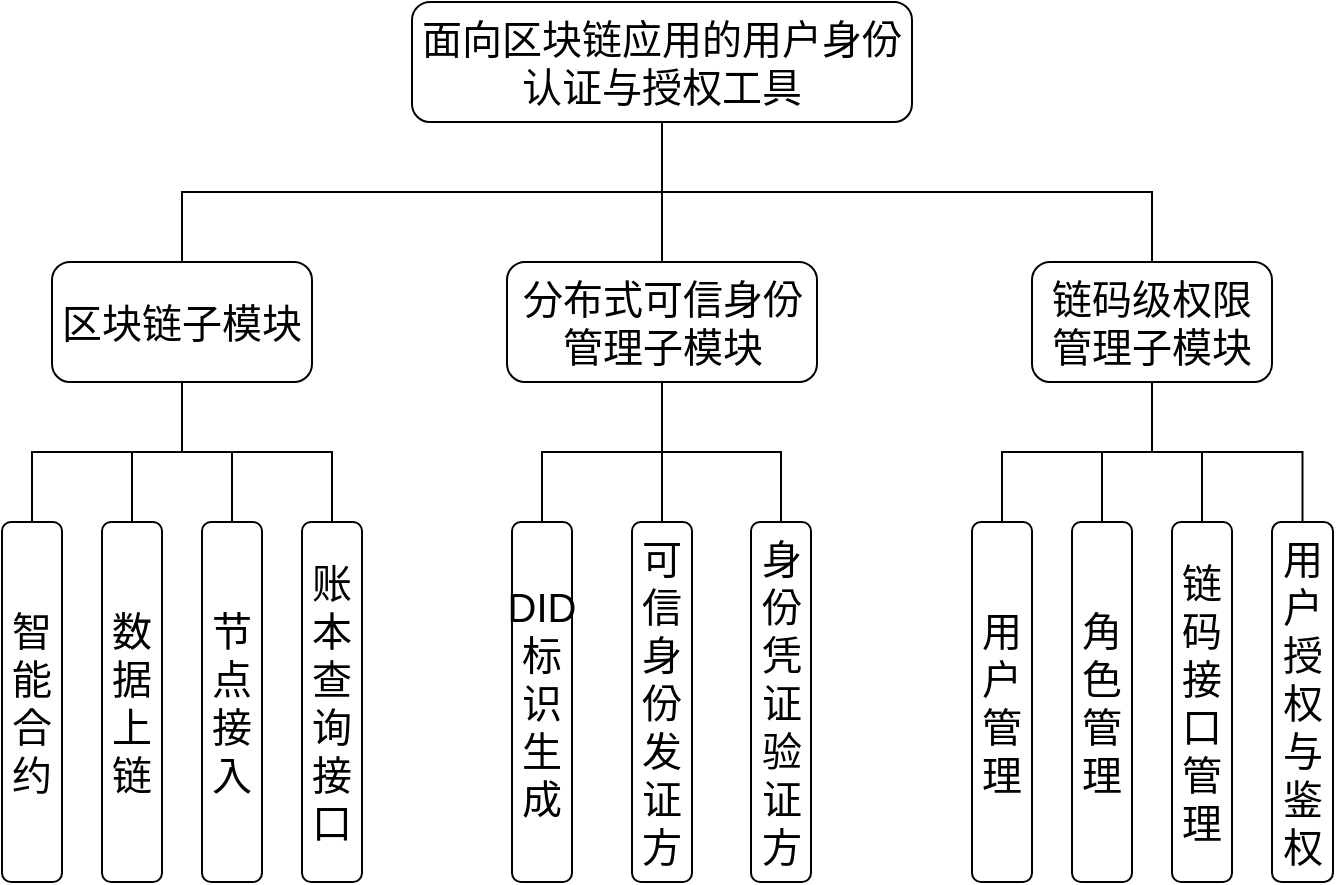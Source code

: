 <mxfile version="18.0.0" type="github">
  <diagram id="ghcUfPf-tJmSUkZoqm0j" name="Page-1">
    <mxGraphModel dx="1209" dy="773" grid="1" gridSize="10" guides="1" tooltips="1" connect="1" arrows="1" fold="1" page="1" pageScale="1" pageWidth="827" pageHeight="1169" math="0" shadow="0">
      <root>
        <mxCell id="0" />
        <mxCell id="1" parent="0" />
        <mxCell id="dAincey384vPkBa2ydyc-23" style="edgeStyle=orthogonalEdgeStyle;rounded=0;orthogonalLoop=1;jettySize=auto;html=1;exitX=0.5;exitY=1;exitDx=0;exitDy=0;entryX=0.5;entryY=0;entryDx=0;entryDy=0;fontFamily=Helvetica;endArrow=none;endFill=0;fontSize=20;" parent="1" source="dAincey384vPkBa2ydyc-1" target="dAincey384vPkBa2ydyc-3" edge="1">
          <mxGeometry relative="1" as="geometry" />
        </mxCell>
        <mxCell id="dAincey384vPkBa2ydyc-1" value="面向区块链应用的用户身份认证与授权工具" style="rounded=1;whiteSpace=wrap;html=1;fontSize=20;" parent="1" vertex="1">
          <mxGeometry x="260" y="60" width="250" height="60" as="geometry" />
        </mxCell>
        <mxCell id="dAincey384vPkBa2ydyc-25" style="edgeStyle=orthogonalEdgeStyle;rounded=0;orthogonalLoop=1;jettySize=auto;html=1;exitX=0.5;exitY=0;exitDx=0;exitDy=0;entryX=0.5;entryY=1;entryDx=0;entryDy=0;fontFamily=Helvetica;endArrow=none;endFill=0;fontSize=20;" parent="1" source="dAincey384vPkBa2ydyc-2" target="dAincey384vPkBa2ydyc-1" edge="1">
          <mxGeometry relative="1" as="geometry" />
        </mxCell>
        <mxCell id="dAincey384vPkBa2ydyc-2" value="区块链子模块" style="rounded=1;whiteSpace=wrap;html=1;fontSize=20;" parent="1" vertex="1">
          <mxGeometry x="80" y="190" width="130" height="60" as="geometry" />
        </mxCell>
        <mxCell id="dAincey384vPkBa2ydyc-3" value="分布式可信身份管理子模块" style="rounded=1;whiteSpace=wrap;html=1;fontSize=20;" parent="1" vertex="1">
          <mxGeometry x="307.5" y="190" width="155" height="60" as="geometry" />
        </mxCell>
        <mxCell id="dAincey384vPkBa2ydyc-24" style="edgeStyle=orthogonalEdgeStyle;rounded=0;orthogonalLoop=1;jettySize=auto;html=1;exitX=0.5;exitY=0;exitDx=0;exitDy=0;fontFamily=Helvetica;endArrow=none;endFill=0;fontSize=20;" parent="1" source="dAincey384vPkBa2ydyc-4" target="dAincey384vPkBa2ydyc-1" edge="1">
          <mxGeometry relative="1" as="geometry" />
        </mxCell>
        <mxCell id="yx5_RM5pmbJ3CRORuYup-3" style="edgeStyle=orthogonalEdgeStyle;rounded=0;sketch=0;orthogonalLoop=1;jettySize=auto;html=1;exitX=0.5;exitY=1;exitDx=0;exitDy=0;fontSize=20;endArrow=none;endFill=0;" edge="1" parent="1" source="dAincey384vPkBa2ydyc-4" target="yx5_RM5pmbJ3CRORuYup-1">
          <mxGeometry relative="1" as="geometry" />
        </mxCell>
        <mxCell id="dAincey384vPkBa2ydyc-4" value="链码级权限管理子模块" style="rounded=1;whiteSpace=wrap;html=1;fontSize=20;" parent="1" vertex="1">
          <mxGeometry x="570" y="190" width="120" height="60" as="geometry" />
        </mxCell>
        <mxCell id="ghlnTZ6Yw8bAaXHbQsck-3" style="edgeStyle=orthogonalEdgeStyle;rounded=0;orthogonalLoop=1;jettySize=auto;html=1;exitX=0.5;exitY=0;exitDx=0;exitDy=0;entryX=0.5;entryY=1;entryDx=0;entryDy=0;fontSize=20;endArrow=none;endFill=0;" parent="1" source="dAincey384vPkBa2ydyc-5" target="dAincey384vPkBa2ydyc-2" edge="1">
          <mxGeometry relative="1" as="geometry" />
        </mxCell>
        <mxCell id="dAincey384vPkBa2ydyc-5" value="智能合约" style="rounded=1;whiteSpace=wrap;html=1;imageWidth=24;imageHeight=24;fontSize=20;flipH=1;" parent="1" vertex="1">
          <mxGeometry x="55" y="320" width="30" height="180" as="geometry" />
        </mxCell>
        <mxCell id="ghlnTZ6Yw8bAaXHbQsck-4" style="edgeStyle=orthogonalEdgeStyle;rounded=0;orthogonalLoop=1;jettySize=auto;html=1;exitX=0.5;exitY=0;exitDx=0;exitDy=0;entryX=0.5;entryY=1;entryDx=0;entryDy=0;fontSize=20;endArrow=none;endFill=0;" parent="1" source="dAincey384vPkBa2ydyc-6" target="dAincey384vPkBa2ydyc-2" edge="1">
          <mxGeometry relative="1" as="geometry" />
        </mxCell>
        <mxCell id="dAincey384vPkBa2ydyc-6" value="数据上链" style="rounded=1;whiteSpace=wrap;html=1;imageWidth=24;imageHeight=24;fontSize=20;flipH=1;" parent="1" vertex="1">
          <mxGeometry x="105" y="320" width="30" height="180" as="geometry" />
        </mxCell>
        <mxCell id="ghlnTZ6Yw8bAaXHbQsck-5" style="edgeStyle=orthogonalEdgeStyle;rounded=0;orthogonalLoop=1;jettySize=auto;html=1;exitX=0.5;exitY=0;exitDx=0;exitDy=0;entryX=0.5;entryY=1;entryDx=0;entryDy=0;fontSize=20;endArrow=none;endFill=0;" parent="1" source="dAincey384vPkBa2ydyc-7" target="dAincey384vPkBa2ydyc-2" edge="1">
          <mxGeometry relative="1" as="geometry" />
        </mxCell>
        <mxCell id="dAincey384vPkBa2ydyc-7" value="节点接入" style="rounded=1;whiteSpace=wrap;html=1;imageWidth=24;imageHeight=24;fontSize=20;flipH=1;" parent="1" vertex="1">
          <mxGeometry x="155" y="320" width="30" height="180" as="geometry" />
        </mxCell>
        <mxCell id="ghlnTZ6Yw8bAaXHbQsck-6" style="edgeStyle=orthogonalEdgeStyle;rounded=0;orthogonalLoop=1;jettySize=auto;html=1;exitX=0.5;exitY=0;exitDx=0;exitDy=0;fontSize=20;endArrow=none;endFill=0;" parent="1" source="dAincey384vPkBa2ydyc-8" target="dAincey384vPkBa2ydyc-2" edge="1">
          <mxGeometry relative="1" as="geometry" />
        </mxCell>
        <mxCell id="dAincey384vPkBa2ydyc-8" value="账本查询接口" style="rounded=1;whiteSpace=wrap;html=1;imageWidth=24;imageHeight=24;fontSize=20;flipH=1;" parent="1" vertex="1">
          <mxGeometry x="205" y="320" width="30" height="180" as="geometry" />
        </mxCell>
        <mxCell id="ghlnTZ6Yw8bAaXHbQsck-8" style="edgeStyle=orthogonalEdgeStyle;rounded=0;orthogonalLoop=1;jettySize=auto;html=1;exitX=0.5;exitY=0;exitDx=0;exitDy=0;fontSize=20;endArrow=none;endFill=0;" parent="1" source="dAincey384vPkBa2ydyc-9" target="dAincey384vPkBa2ydyc-3" edge="1">
          <mxGeometry relative="1" as="geometry" />
        </mxCell>
        <mxCell id="dAincey384vPkBa2ydyc-9" value="DID标识生成" style="rounded=1;whiteSpace=wrap;html=1;fontFamily=Helvetica;imageWidth=24;imageHeight=24;fontSize=20;flipH=1;" parent="1" vertex="1">
          <mxGeometry x="310" y="320" width="30" height="180" as="geometry" />
        </mxCell>
        <mxCell id="ghlnTZ6Yw8bAaXHbQsck-7" style="edgeStyle=orthogonalEdgeStyle;rounded=0;orthogonalLoop=1;jettySize=auto;html=1;exitX=0.5;exitY=0;exitDx=0;exitDy=0;entryX=0.5;entryY=1;entryDx=0;entryDy=0;fontSize=20;endArrow=none;endFill=0;" parent="1" source="dAincey384vPkBa2ydyc-10" target="dAincey384vPkBa2ydyc-3" edge="1">
          <mxGeometry relative="1" as="geometry" />
        </mxCell>
        <mxCell id="dAincey384vPkBa2ydyc-10" value="可信身份发证方" style="rounded=1;whiteSpace=wrap;html=1;fontFamily=Helvetica;imageWidth=24;imageHeight=24;fontSize=20;flipH=1;" parent="1" vertex="1">
          <mxGeometry x="370" y="320" width="30" height="180" as="geometry" />
        </mxCell>
        <mxCell id="ghlnTZ6Yw8bAaXHbQsck-9" style="edgeStyle=orthogonalEdgeStyle;rounded=0;orthogonalLoop=1;jettySize=auto;html=1;exitX=0.5;exitY=0;exitDx=0;exitDy=0;fontSize=20;endArrow=none;endFill=0;" parent="1" source="dAincey384vPkBa2ydyc-11" target="dAincey384vPkBa2ydyc-3" edge="1">
          <mxGeometry relative="1" as="geometry" />
        </mxCell>
        <mxCell id="dAincey384vPkBa2ydyc-11" value="身份凭证验证方" style="rounded=1;whiteSpace=wrap;html=1;fontFamily=Helvetica;imageWidth=24;imageHeight=24;fontSize=20;flipH=1;" parent="1" vertex="1">
          <mxGeometry x="429.5" y="320" width="30" height="180" as="geometry" />
        </mxCell>
        <mxCell id="ghlnTZ6Yw8bAaXHbQsck-12" style="edgeStyle=orthogonalEdgeStyle;rounded=0;orthogonalLoop=1;jettySize=auto;html=1;exitX=0.5;exitY=0;exitDx=0;exitDy=0;entryX=0.5;entryY=1;entryDx=0;entryDy=0;fontSize=20;endArrow=none;endFill=0;" parent="1" source="dAincey384vPkBa2ydyc-14" target="dAincey384vPkBa2ydyc-4" edge="1">
          <mxGeometry relative="1" as="geometry" />
        </mxCell>
        <mxCell id="dAincey384vPkBa2ydyc-14" value="用户管理" style="rounded=1;whiteSpace=wrap;html=1;fontFamily=Helvetica;imageWidth=24;imageHeight=24;fontSize=20;" parent="1" vertex="1">
          <mxGeometry x="540" y="320" width="30" height="180" as="geometry" />
        </mxCell>
        <mxCell id="ghlnTZ6Yw8bAaXHbQsck-10" style="edgeStyle=orthogonalEdgeStyle;rounded=0;orthogonalLoop=1;jettySize=auto;html=1;exitX=0.5;exitY=0;exitDx=0;exitDy=0;entryX=0.5;entryY=1;entryDx=0;entryDy=0;fontSize=20;endArrow=none;endFill=0;" parent="1" source="dAincey384vPkBa2ydyc-15" target="dAincey384vPkBa2ydyc-4" edge="1">
          <mxGeometry relative="1" as="geometry" />
        </mxCell>
        <mxCell id="dAincey384vPkBa2ydyc-15" value="角色管理" style="rounded=1;whiteSpace=wrap;html=1;fontFamily=Helvetica;imageWidth=24;imageHeight=24;fontSize=20;" parent="1" vertex="1">
          <mxGeometry x="590" y="320" width="30" height="180" as="geometry" />
        </mxCell>
        <mxCell id="ghlnTZ6Yw8bAaXHbQsck-11" style="edgeStyle=orthogonalEdgeStyle;rounded=0;orthogonalLoop=1;jettySize=auto;html=1;exitX=0.5;exitY=0;exitDx=0;exitDy=0;entryX=0.5;entryY=1;entryDx=0;entryDy=0;fontSize=20;endArrow=none;endFill=0;" parent="1" source="dAincey384vPkBa2ydyc-16" target="dAincey384vPkBa2ydyc-4" edge="1">
          <mxGeometry relative="1" as="geometry" />
        </mxCell>
        <mxCell id="dAincey384vPkBa2ydyc-16" value="链码接口管理" style="rounded=1;whiteSpace=wrap;html=1;fontFamily=Helvetica;imageWidth=24;imageHeight=24;fontSize=20;" parent="1" vertex="1">
          <mxGeometry x="640" y="320" width="30" height="180" as="geometry" />
        </mxCell>
        <mxCell id="yx5_RM5pmbJ3CRORuYup-1" value="用户授权与鉴权" style="rounded=1;whiteSpace=wrap;html=1;sketch=0;fontSize=20;" vertex="1" parent="1">
          <mxGeometry x="690" y="320" width="30.5" height="180" as="geometry" />
        </mxCell>
      </root>
    </mxGraphModel>
  </diagram>
</mxfile>
